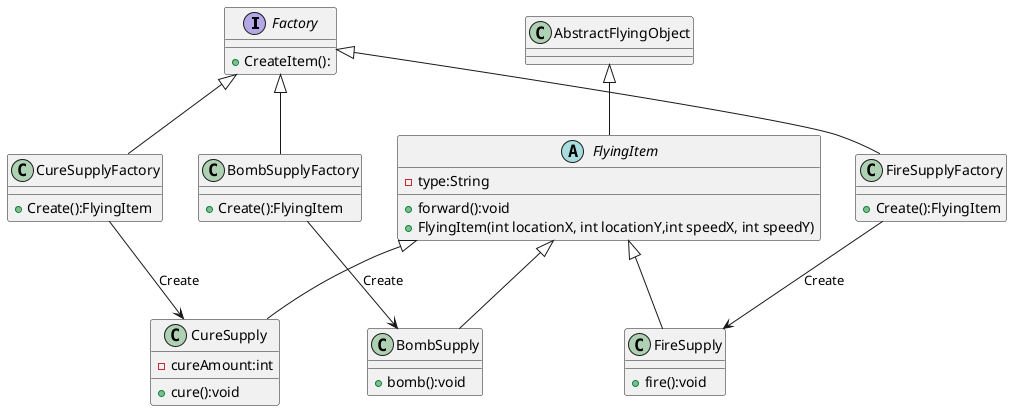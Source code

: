 @startuml
'https://plantuml.com/class-diagram
Factory<|--CureSupplyFactory
Factory<|--FireSupplyFactory
Factory<|--BombSupplyFactory
CureSupplyFactory-->CureSupply:Create
FireSupplyFactory-->FireSupply:Create
BombSupplyFactory-->BombSupply:Create
interface Factory{
    +CreateItem():
}
class CureSupplyFactory{
    +Create():FlyingItem
}
class FireSupplyFactory{
    +Create():FlyingItem
}
class BombSupplyFactory{
    +Create():FlyingItem
}
AbstractFlyingObject <|-- FlyingItem
abstract class FlyingItem{
    - type:String
    +forward():void
    + FlyingItem(int locationX, int locationY,int speedX, int speedY)

}
FlyingItem <|-- CureSupply
FlyingItem <|-- FireSupply
FlyingItem <|-- BombSupply
class CureSupply{
    -cureAmount:int
    +cure():void
}
class FireSupply{
    +fire():void
}
class BombSupply{
    +bomb():void
}
@enduml